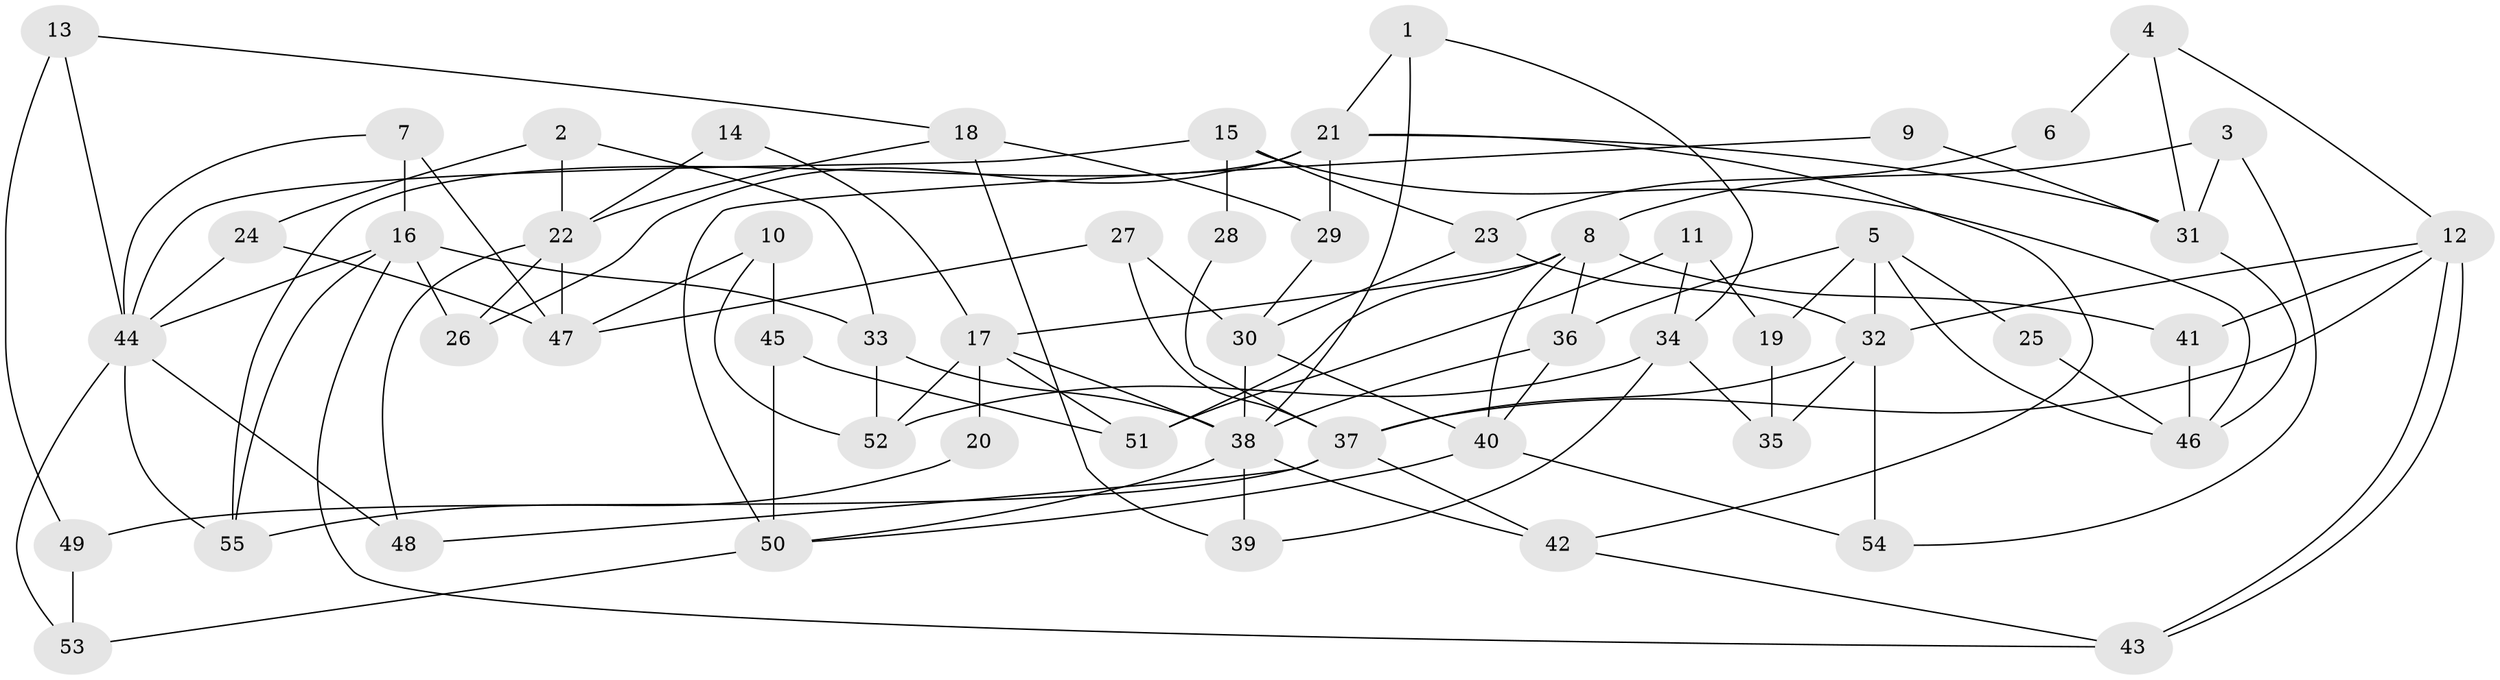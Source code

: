 // Generated by graph-tools (version 1.1) at 2025/36/03/09/25 02:36:21]
// undirected, 55 vertices, 110 edges
graph export_dot {
graph [start="1"]
  node [color=gray90,style=filled];
  1;
  2;
  3;
  4;
  5;
  6;
  7;
  8;
  9;
  10;
  11;
  12;
  13;
  14;
  15;
  16;
  17;
  18;
  19;
  20;
  21;
  22;
  23;
  24;
  25;
  26;
  27;
  28;
  29;
  30;
  31;
  32;
  33;
  34;
  35;
  36;
  37;
  38;
  39;
  40;
  41;
  42;
  43;
  44;
  45;
  46;
  47;
  48;
  49;
  50;
  51;
  52;
  53;
  54;
  55;
  1 -- 34;
  1 -- 38;
  1 -- 21;
  2 -- 24;
  2 -- 33;
  2 -- 22;
  3 -- 31;
  3 -- 54;
  3 -- 8;
  4 -- 12;
  4 -- 31;
  4 -- 6;
  5 -- 36;
  5 -- 32;
  5 -- 19;
  5 -- 25;
  5 -- 46;
  6 -- 23;
  7 -- 47;
  7 -- 44;
  7 -- 16;
  8 -- 40;
  8 -- 17;
  8 -- 36;
  8 -- 41;
  8 -- 51;
  9 -- 31;
  9 -- 50;
  10 -- 52;
  10 -- 47;
  10 -- 45;
  11 -- 34;
  11 -- 51;
  11 -- 19;
  12 -- 43;
  12 -- 43;
  12 -- 37;
  12 -- 32;
  12 -- 41;
  13 -- 49;
  13 -- 44;
  13 -- 18;
  14 -- 17;
  14 -- 22;
  15 -- 46;
  15 -- 44;
  15 -- 23;
  15 -- 28;
  16 -- 26;
  16 -- 33;
  16 -- 43;
  16 -- 44;
  16 -- 55;
  17 -- 51;
  17 -- 20;
  17 -- 38;
  17 -- 52;
  18 -- 39;
  18 -- 22;
  18 -- 29;
  19 -- 35;
  20 -- 55;
  21 -- 55;
  21 -- 26;
  21 -- 29;
  21 -- 31;
  21 -- 42;
  22 -- 26;
  22 -- 47;
  22 -- 48;
  23 -- 30;
  23 -- 32;
  24 -- 44;
  24 -- 47;
  25 -- 46;
  27 -- 30;
  27 -- 37;
  27 -- 47;
  28 -- 37;
  29 -- 30;
  30 -- 38;
  30 -- 40;
  31 -- 46;
  32 -- 35;
  32 -- 37;
  32 -- 54;
  33 -- 38;
  33 -- 52;
  34 -- 52;
  34 -- 35;
  34 -- 39;
  36 -- 38;
  36 -- 40;
  37 -- 42;
  37 -- 48;
  37 -- 49;
  38 -- 42;
  38 -- 39;
  38 -- 50;
  40 -- 50;
  40 -- 54;
  41 -- 46;
  42 -- 43;
  44 -- 48;
  44 -- 53;
  44 -- 55;
  45 -- 50;
  45 -- 51;
  49 -- 53;
  50 -- 53;
}
